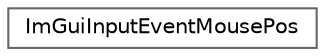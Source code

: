 digraph "Gráfico de jerarquía de clases"
{
 // LATEX_PDF_SIZE
  bgcolor="transparent";
  edge [fontname=Helvetica,fontsize=10,labelfontname=Helvetica,labelfontsize=10];
  node [fontname=Helvetica,fontsize=10,shape=box,height=0.2,width=0.4];
  rankdir="LR";
  Node0 [id="Node000000",label="ImGuiInputEventMousePos",height=0.2,width=0.4,color="grey40", fillcolor="white", style="filled",URL="$struct_im_gui_input_event_mouse_pos.html",tooltip=" "];
}
